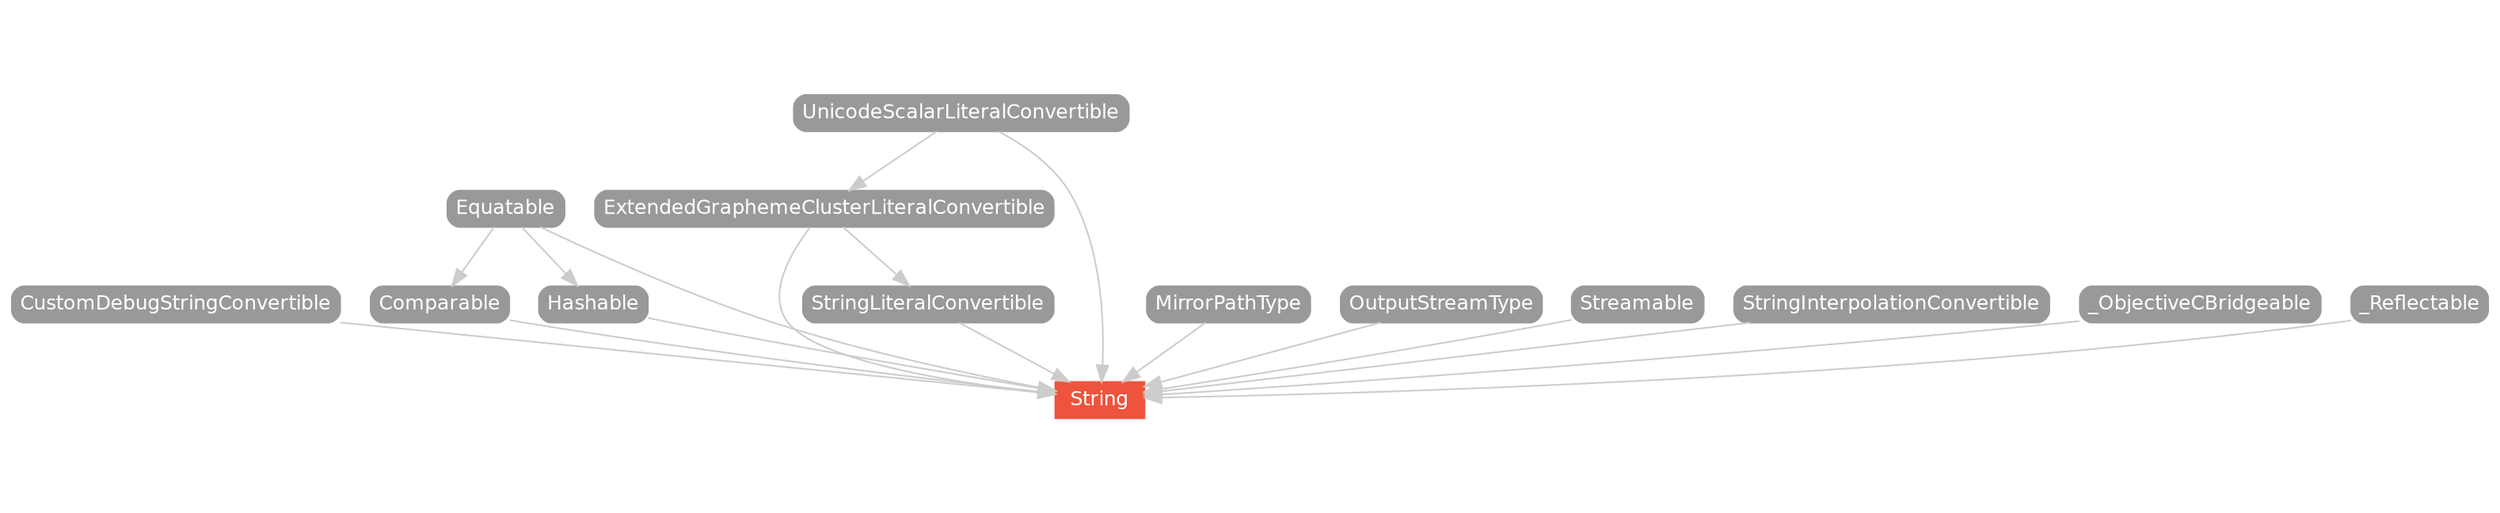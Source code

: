 strict digraph "String - Type Hierarchy - SwiftDoc.org" {
    pad="0.1,0.8"
    node [shape=box, style="filled,rounded", color="#999999", fillcolor="#999999", fontcolor=white, fontname=Helvetica, fontnames="Helvetica,sansserif", fontsize=12, margin="0.07,0.05", height="0.3"]
    edge [color="#cccccc"]
    "Comparable" [URL="/protocol/Comparable/"]
    "CustomDebugStringConvertible" [URL="/protocol/CustomDebugStringConvertible/"]
    "Equatable" [URL="/protocol/Equatable/"]
    "ExtendedGraphemeClusterLiteralConvertible" [URL="/protocol/ExtendedGraphemeClusterLiteralConvertible/"]
    "Hashable" [URL="/protocol/Hashable/"]
    "MirrorPathType" [URL="/protocol/MirrorPathType/"]
    "OutputStreamType" [URL="/protocol/OutputStreamType/"]
    "Streamable" [URL="/protocol/Streamable/"]
    "String" [URL="/type/String/", style="filled", fillcolor="#ee543d", color="#ee543d"]
    "StringInterpolationConvertible" [URL="/protocol/StringInterpolationConvertible/"]
    "StringLiteralConvertible" [URL="/protocol/StringLiteralConvertible/"]
    "UnicodeScalarLiteralConvertible" [URL="/protocol/UnicodeScalarLiteralConvertible/"]
    "_ObjectiveCBridgeable" [URL="/protocol/_ObjectiveCBridgeable/"]
    "_Reflectable" [URL="/protocol/_Reflectable/"]    "_Reflectable" -> "String"
    "OutputStreamType" -> "String"
    "Streamable" -> "String"
    "UnicodeScalarLiteralConvertible" -> "String"
    "ExtendedGraphemeClusterLiteralConvertible" -> "String"
    "StringLiteralConvertible" -> "String"
    "CustomDebugStringConvertible" -> "String"
    "Equatable" -> "String"
    "Comparable" -> "String"
    "Hashable" -> "String"
    "StringInterpolationConvertible" -> "String"
    "MirrorPathType" -> "String"
    "_ObjectiveCBridgeable" -> "String"
    "UnicodeScalarLiteralConvertible" -> "ExtendedGraphemeClusterLiteralConvertible"
    "ExtendedGraphemeClusterLiteralConvertible" -> "StringLiteralConvertible"
    "UnicodeScalarLiteralConvertible" -> "ExtendedGraphemeClusterLiteralConvertible"
    "Equatable" -> "Comparable"
    "Equatable" -> "Hashable"
    subgraph Types {
        rank = max; "String";
    }
}